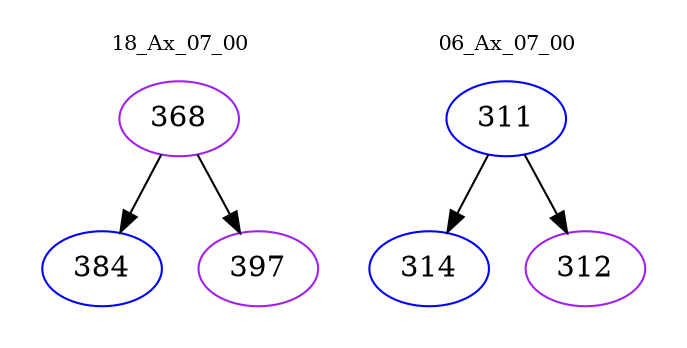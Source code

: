 digraph{
subgraph cluster_0 {
color = white
label = "18_Ax_07_00";
fontsize=10;
T0_368 [label="368", color="purple"]
T0_368 -> T0_384 [color="black"]
T0_384 [label="384", color="blue"]
T0_368 -> T0_397 [color="black"]
T0_397 [label="397", color="purple"]
}
subgraph cluster_1 {
color = white
label = "06_Ax_07_00";
fontsize=10;
T1_311 [label="311", color="blue"]
T1_311 -> T1_314 [color="black"]
T1_314 [label="314", color="blue"]
T1_311 -> T1_312 [color="black"]
T1_312 [label="312", color="purple"]
}
}
